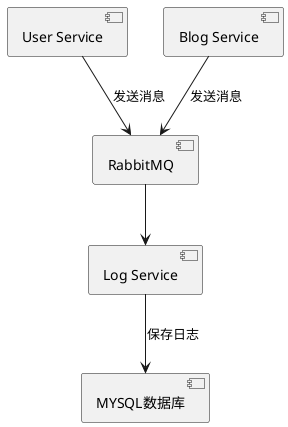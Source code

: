 @startuml
[User Service]-->[RabbitMQ]:发送消息
[Blog Service]-->[RabbitMQ]:发送消息
[RabbitMQ]-->[Log Service]
[Log Service]-->[MYSQL数据库]:保存日志
@enduml